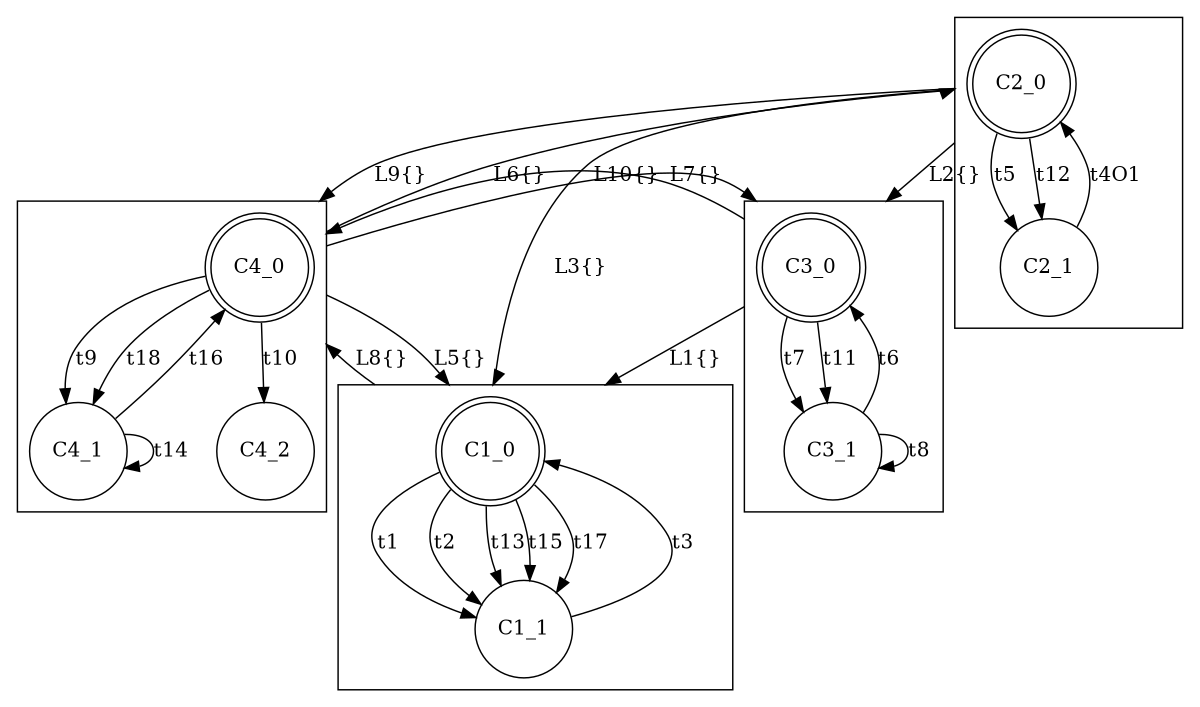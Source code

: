 digraph icp {
size="8,5"
compound=true
subgraph cluster1 {node [shape=doublecircle]; C1_0;
node [shape=circle];
C1_0 -> C1_1 [label="t1"];
C1_0 -> C1_1 [label="t2"];
C1_1 -> C1_0 [label="t3"];
C1_0 -> C1_1 [label="t13"];
C1_0 -> C1_1 [label="t15"];
C1_0 -> C1_1 [label="t17"];
}
subgraph cluster2 {node [shape=doublecircle]; C2_0;
node [shape=circle];
C2_1 -> C2_0 [label="t4O1"];
C2_0 -> C2_1 [label="t5"];
C2_0 -> C2_1 [label="t12"];
}
subgraph cluster3 {node [shape=doublecircle]; C3_0;
node [shape=circle];
C3_1 -> C3_0 [label="t6"];
C3_0 -> C3_1 [label="t7"];
C3_1 -> C3_1 [label="t8"];
C3_0 -> C3_1 [label="t11"];
}
subgraph cluster4 {node [shape=doublecircle]; C4_0;
node [shape=circle];
C4_0 -> C4_1 [label="t9"];
C4_0 -> C4_2 [label="t10"];
C4_1 -> C4_1 [label="t14"];
C4_1 -> C4_0 [label="t16"];
C4_0 -> C4_1 [label="t18"];
}
C3_0 -> C1_0 [ltail=cluster3 lhead=cluster1 label="L1{}"];
C2_0 -> C3_0 [ltail=cluster2 lhead=cluster3 label="L2{}"];
C2_0 -> C1_0 [ltail=cluster2 lhead=cluster1 label="L3{}"];
C4_0 -> C1_0 [ltail=cluster4 lhead=cluster1 label="L5{}"];
C4_0 -> C2_0 [ltail=cluster4 lhead=cluster2 label="L6{}"];
C4_0 -> C3_0 [ltail=cluster4 lhead=cluster3 label="L7{}"];
C1_0 -> C4_0 [ltail=cluster1 lhead=cluster4 label="L8{}"];
C2_0 -> C4_0 [ltail=cluster2 lhead=cluster4 label="L9{}"];
C3_0 -> C4_0 [ltail=cluster3 lhead=cluster4 label="L10{}"];
}
